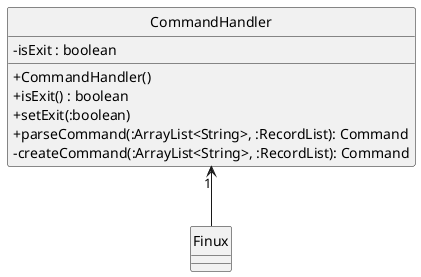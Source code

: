 @startuml
skinparam classAttributeIconSize 0
hide circle

class CommandHandler {
    -isExit : boolean
    +CommandHandler()
    +isExit() : boolean
    +setExit(:boolean)
    +parseCommand(:ArrayList<String>, :RecordList): Command
    -createCommand(:ArrayList<String>, :RecordList): Command
}

class Finux {

}

CommandHandler"1" <-- Finux

@enduml